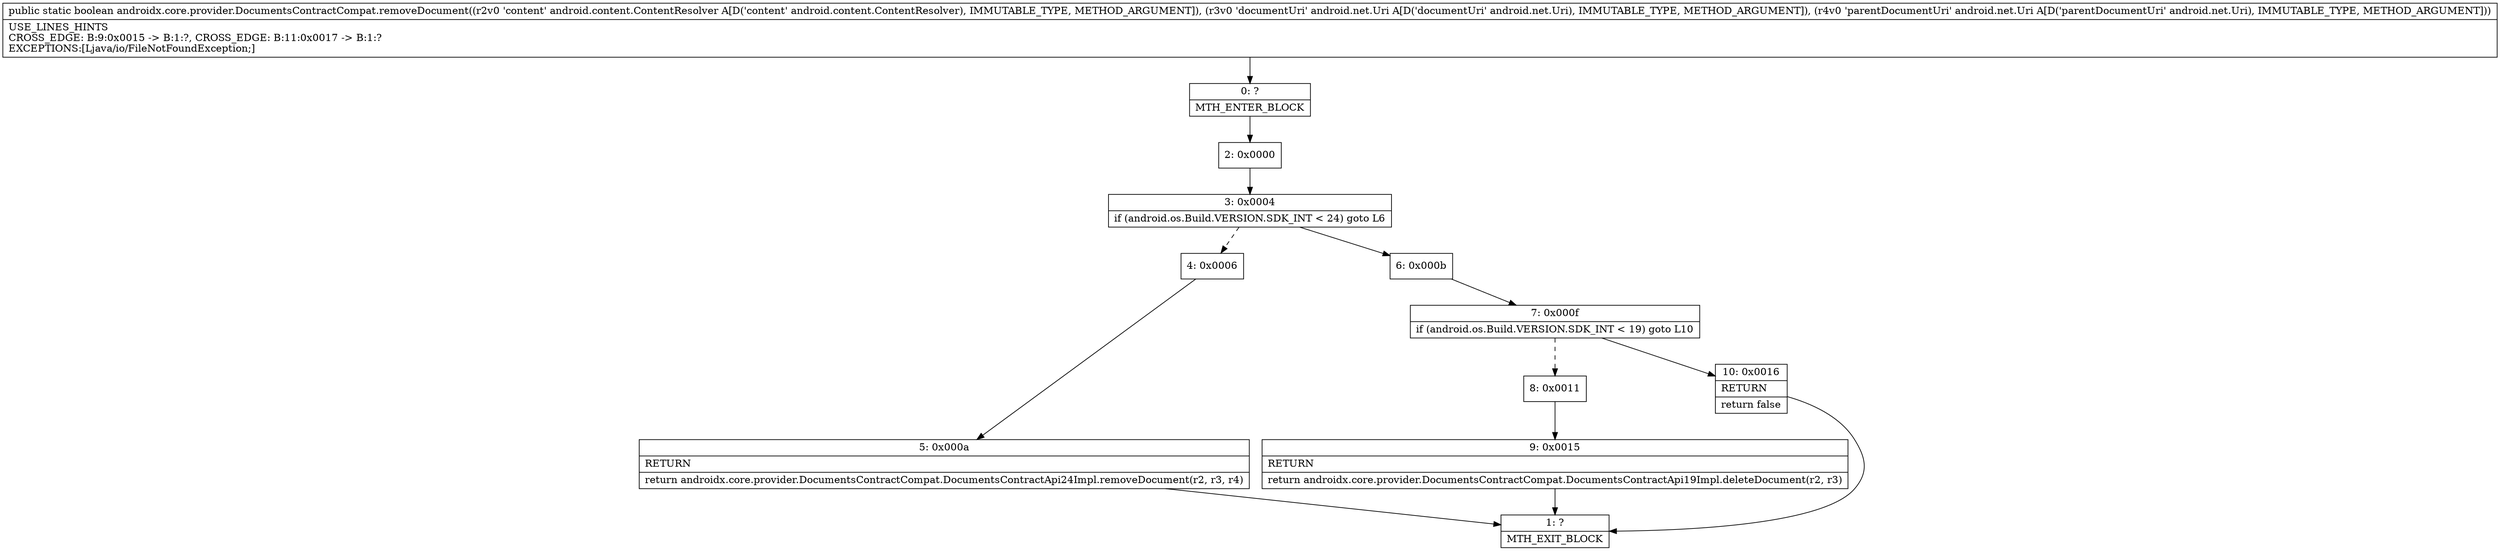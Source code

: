 digraph "CFG forandroidx.core.provider.DocumentsContractCompat.removeDocument(Landroid\/content\/ContentResolver;Landroid\/net\/Uri;Landroid\/net\/Uri;)Z" {
Node_0 [shape=record,label="{0\:\ ?|MTH_ENTER_BLOCK\l}"];
Node_2 [shape=record,label="{2\:\ 0x0000}"];
Node_3 [shape=record,label="{3\:\ 0x0004|if (android.os.Build.VERSION.SDK_INT \< 24) goto L6\l}"];
Node_4 [shape=record,label="{4\:\ 0x0006}"];
Node_5 [shape=record,label="{5\:\ 0x000a|RETURN\l|return androidx.core.provider.DocumentsContractCompat.DocumentsContractApi24Impl.removeDocument(r2, r3, r4)\l}"];
Node_1 [shape=record,label="{1\:\ ?|MTH_EXIT_BLOCK\l}"];
Node_6 [shape=record,label="{6\:\ 0x000b}"];
Node_7 [shape=record,label="{7\:\ 0x000f|if (android.os.Build.VERSION.SDK_INT \< 19) goto L10\l}"];
Node_8 [shape=record,label="{8\:\ 0x0011}"];
Node_9 [shape=record,label="{9\:\ 0x0015|RETURN\l|return androidx.core.provider.DocumentsContractCompat.DocumentsContractApi19Impl.deleteDocument(r2, r3)\l}"];
Node_10 [shape=record,label="{10\:\ 0x0016|RETURN\l|return false\l}"];
MethodNode[shape=record,label="{public static boolean androidx.core.provider.DocumentsContractCompat.removeDocument((r2v0 'content' android.content.ContentResolver A[D('content' android.content.ContentResolver), IMMUTABLE_TYPE, METHOD_ARGUMENT]), (r3v0 'documentUri' android.net.Uri A[D('documentUri' android.net.Uri), IMMUTABLE_TYPE, METHOD_ARGUMENT]), (r4v0 'parentDocumentUri' android.net.Uri A[D('parentDocumentUri' android.net.Uri), IMMUTABLE_TYPE, METHOD_ARGUMENT]))  | USE_LINES_HINTS\lCROSS_EDGE: B:9:0x0015 \-\> B:1:?, CROSS_EDGE: B:11:0x0017 \-\> B:1:?\lEXCEPTIONS:[Ljava\/io\/FileNotFoundException;]\l}"];
MethodNode -> Node_0;Node_0 -> Node_2;
Node_2 -> Node_3;
Node_3 -> Node_4[style=dashed];
Node_3 -> Node_6;
Node_4 -> Node_5;
Node_5 -> Node_1;
Node_6 -> Node_7;
Node_7 -> Node_8[style=dashed];
Node_7 -> Node_10;
Node_8 -> Node_9;
Node_9 -> Node_1;
Node_10 -> Node_1;
}

